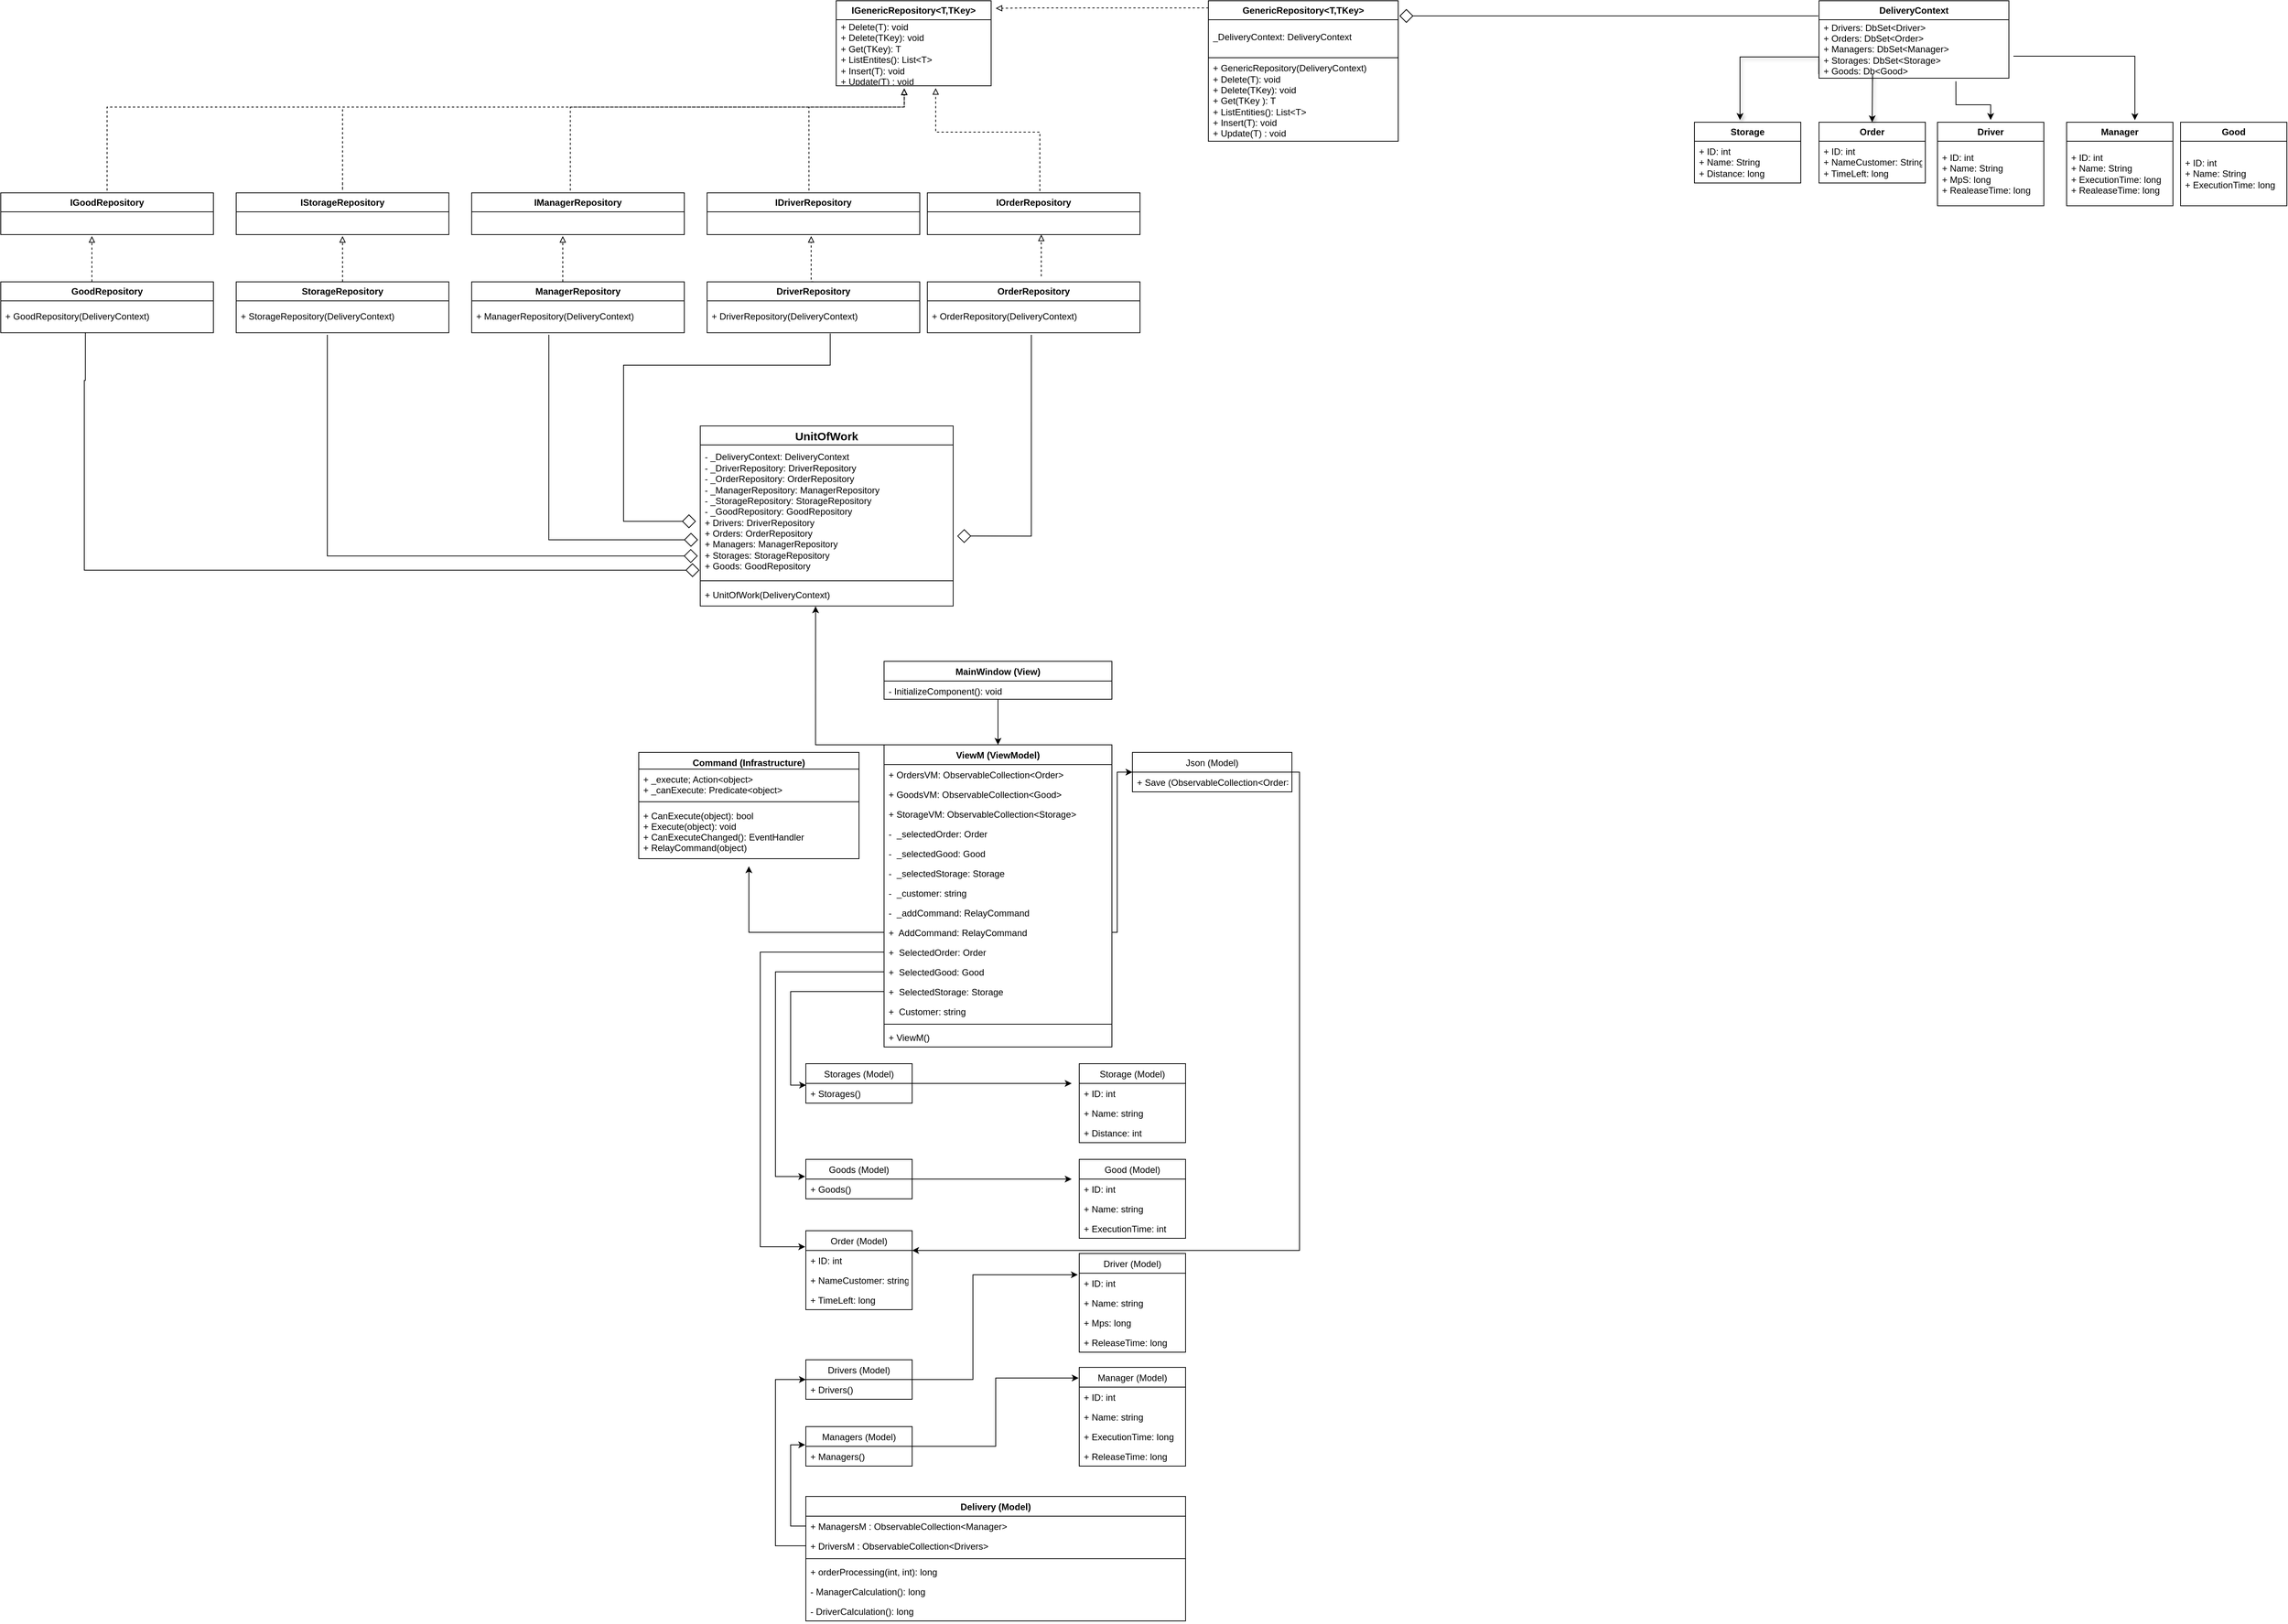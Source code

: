 <mxfile version="13.1.5" type="device"><diagram id="IDqfuJbk59jp3koAjLAE" name="Page-1"><mxGraphModel dx="2317" dy="652" grid="1" gridSize="10" guides="1" tooltips="1" connect="1" arrows="1" fold="1" page="1" pageScale="1" pageWidth="827" pageHeight="1169" math="0" shadow="0"><root><mxCell id="0"/><mxCell id="1" parent="0"/><mxCell id="MMG9Nw7POuybrN1WXf8i-3" value="" style="edgeStyle=orthogonalEdgeStyle;rounded=0;orthogonalLoop=1;jettySize=auto;html=1;entryX=0.5;entryY=0;entryDx=0;entryDy=0;" parent="1" source="MMG9Nw7POuybrN1WXf8i-5" target="MMG9Nw7POuybrN1WXf8i-13" edge="1"><mxGeometry relative="1" as="geometry"><mxPoint x="560" y="960" as="targetPoint"/></mxGeometry></mxCell><mxCell id="MMG9Nw7POuybrN1WXf8i-4" value="" style="edgeStyle=orthogonalEdgeStyle;rounded=0;orthogonalLoop=1;jettySize=auto;html=1;exitX=0;exitY=0.5;exitDx=0;exitDy=0;" parent="1" source="MMG9Nw7POuybrN1WXf8i-22" edge="1"><mxGeometry relative="1" as="geometry"><mxPoint x="445" y="1150" as="targetPoint"/><Array as="points"><mxPoint x="445" y="1237"/></Array></mxGeometry></mxCell><mxCell id="MMG9Nw7POuybrN1WXf8i-11" style="edgeStyle=orthogonalEdgeStyle;rounded=0;orthogonalLoop=1;jettySize=auto;html=1;entryX=-0.014;entryY=0.077;entryDx=0;entryDy=0;entryPerimeter=0;" parent="1" source="MMG9Nw7POuybrN1WXf8i-58" target="MMG9Nw7POuybrN1WXf8i-36" edge="1"><mxGeometry relative="1" as="geometry"><mxPoint x="820" y="1720" as="targetPoint"/><Array as="points"><mxPoint x="740" y="1826"/><mxPoint x="740" y="1688"/></Array></mxGeometry></mxCell><mxCell id="MMG9Nw7POuybrN1WXf8i-12" style="edgeStyle=orthogonalEdgeStyle;rounded=0;orthogonalLoop=1;jettySize=auto;html=1;entryX=-0.006;entryY=0.108;entryDx=0;entryDy=0;entryPerimeter=0;" parent="1" source="MMG9Nw7POuybrN1WXf8i-56" target="MMG9Nw7POuybrN1WXf8i-40" edge="1"><mxGeometry relative="1" as="geometry"/></mxCell><mxCell id="MMG9Nw7POuybrN1WXf8i-29" style="edgeStyle=orthogonalEdgeStyle;rounded=0;orthogonalLoop=1;jettySize=auto;html=1;entryX=-0.006;entryY=-0.132;entryDx=0;entryDy=0;entryPerimeter=0;" parent="1" source="MMG9Nw7POuybrN1WXf8i-24" target="MMG9Nw7POuybrN1WXf8i-75" edge="1"><mxGeometry relative="1" as="geometry"><Array as="points"><mxPoint x="480" y="1289"/><mxPoint x="480" y="1559"/></Array></mxGeometry></mxCell><mxCell id="MMG9Nw7POuybrN1WXf8i-30" style="edgeStyle=orthogonalEdgeStyle;rounded=0;orthogonalLoop=1;jettySize=auto;html=1;entryX=0.002;entryY=0.088;entryDx=0;entryDy=0;entryPerimeter=0;" parent="1" source="MMG9Nw7POuybrN1WXf8i-25" target="MMG9Nw7POuybrN1WXf8i-68" edge="1"><mxGeometry relative="1" as="geometry"/></mxCell><mxCell id="MMG9Nw7POuybrN1WXf8i-45" style="edgeStyle=orthogonalEdgeStyle;rounded=0;orthogonalLoop=1;jettySize=auto;html=1;entryX=-0.006;entryY=-0.187;entryDx=0;entryDy=0;entryPerimeter=0;" parent="1" source="MMG9Nw7POuybrN1WXf8i-23" target="MMG9Nw7POuybrN1WXf8i-61" edge="1"><mxGeometry relative="1" as="geometry"><Array as="points"><mxPoint x="460" y="1263"/><mxPoint x="460" y="1651"/></Array></mxGeometry></mxCell><mxCell id="MMG9Nw7POuybrN1WXf8i-46" style="edgeStyle=orthogonalEdgeStyle;rounded=0;orthogonalLoop=1;jettySize=auto;html=1;entryX=1;entryY=0.25;entryDx=0;entryDy=0;" parent="1" source="MMG9Nw7POuybrN1WXf8i-47" target="MMG9Nw7POuybrN1WXf8i-60" edge="1"><mxGeometry relative="1" as="geometry"><mxPoint x="1170" y="1640" as="targetPoint"/><Array as="points"><mxPoint x="1170" y="1026"/><mxPoint x="1170" y="1656"/></Array></mxGeometry></mxCell><mxCell id="MMG9Nw7POuybrN1WXf8i-64" style="edgeStyle=orthogonalEdgeStyle;rounded=0;orthogonalLoop=1;jettySize=auto;html=1;entryX=0;entryY=0.5;entryDx=0;entryDy=0;exitX=0;exitY=0.5;exitDx=0;exitDy=0;" parent="1" source="MMG9Nw7POuybrN1WXf8i-51" target="MMG9Nw7POuybrN1WXf8i-58" edge="1"><mxGeometry relative="1" as="geometry"><Array as="points"><mxPoint x="480" y="2045"/><mxPoint x="480" y="1826"/></Array></mxGeometry></mxCell><mxCell id="MMG9Nw7POuybrN1WXf8i-65" style="edgeStyle=orthogonalEdgeStyle;rounded=0;orthogonalLoop=1;jettySize=auto;html=1;entryX=-0.006;entryY=-0.077;entryDx=0;entryDy=0;entryPerimeter=0;" parent="1" source="MMG9Nw7POuybrN1WXf8i-50" target="MMG9Nw7POuybrN1WXf8i-57" edge="1"><mxGeometry relative="1" as="geometry"/></mxCell><mxCell id="MMG9Nw7POuybrN1WXf8i-66" style="edgeStyle=orthogonalEdgeStyle;rounded=0;orthogonalLoop=1;jettySize=auto;html=1;" parent="1" source="MMG9Nw7POuybrN1WXf8i-67" edge="1"><mxGeometry relative="1" as="geometry"><mxPoint x="870" y="1436" as="targetPoint"/></mxGeometry></mxCell><mxCell id="MMG9Nw7POuybrN1WXf8i-73" style="edgeStyle=orthogonalEdgeStyle;rounded=0;orthogonalLoop=1;jettySize=auto;html=1;" parent="1" source="MMG9Nw7POuybrN1WXf8i-74" edge="1"><mxGeometry relative="1" as="geometry"><mxPoint x="870" y="1562" as="targetPoint"/></mxGeometry></mxCell><mxCell id="MMG9Nw7POuybrN1WXf8i-76" style="edgeStyle=orthogonalEdgeStyle;rounded=0;orthogonalLoop=1;jettySize=auto;html=1;entryX=0;entryY=0.5;entryDx=0;entryDy=0;" parent="1" source="MMG9Nw7POuybrN1WXf8i-22" target="MMG9Nw7POuybrN1WXf8i-47" edge="1"><mxGeometry relative="1" as="geometry"><Array as="points"><mxPoint x="930" y="1237"/><mxPoint x="930" y="1026"/></Array></mxGeometry></mxCell><mxCell id="MMG9Nw7POuybrN1WXf8i-129" value="Driver" style="html=1;whiteSpace=wrap;swimlane;childLayout=stackLayout;horizontal=1;startSize=26;horizontalStack=0;resizeParent=1;resizeParentMax=0;resizeLast=0;collapsible=0;marginBottom=0;swimlaneFillColor=#ffffff;startSize=25;fontSize=12;fontColor=#000000;spacing=0;strokeOpacity=100;" parent="1" vertex="1"><mxGeometry x="2010" y="170" width="140" height="110" as="geometry"/></mxCell><mxCell id="MMG9Nw7POuybrN1WXf8i-130" value="+ ID: int&lt;br&gt;+ Name: String&lt;br&gt;+ MpS: long&lt;br&gt;+ RealeaseTime: long" style="part=1;html=1;resizeHeight=0;strokeColor=none;fillColor=none;align=left;verticalAlign=middle;spacingLeft=4;spacingRight=4;overflow=hidden;rotatable=0;points=[[0,0.5],[1,0.5]];portConstraint=eastwest;swimlaneFillColor=#ffffff;strokeOpacity=100;fontSize=12;fontColor=#000000;" parent="MMG9Nw7POuybrN1WXf8i-129" vertex="1"><mxGeometry y="25" width="140" height="85" as="geometry"/></mxCell><mxCell id="MMG9Nw7POuybrN1WXf8i-148" value="Manager" style="html=1;whiteSpace=wrap;swimlane;childLayout=stackLayout;horizontal=1;startSize=26;horizontalStack=0;resizeParent=1;resizeParentMax=0;resizeLast=0;collapsible=0;marginBottom=0;swimlaneFillColor=#ffffff;startSize=25;fontSize=12;fontColor=#000000;spacing=0;strokeOpacity=100;" parent="1" vertex="1"><mxGeometry x="2180" y="170" width="140" height="110" as="geometry"/></mxCell><mxCell id="MMG9Nw7POuybrN1WXf8i-149" value="+ ID: int&lt;br&gt;+ Name: String&lt;br&gt;+ ExecutionTime: long&lt;br&gt;+ RealeaseTime: long" style="part=1;html=1;resizeHeight=0;strokeColor=none;fillColor=none;align=left;verticalAlign=middle;spacingLeft=4;spacingRight=4;overflow=hidden;rotatable=0;points=[[0,0.5],[1,0.5]];portConstraint=eastwest;swimlaneFillColor=#ffffff;strokeOpacity=100;fontSize=12;fontColor=#000000;" parent="MMG9Nw7POuybrN1WXf8i-148" vertex="1"><mxGeometry y="25" width="140" height="85" as="geometry"/></mxCell><mxCell id="MMG9Nw7POuybrN1WXf8i-173" value="Good" style="html=1;whiteSpace=wrap;swimlane;childLayout=stackLayout;horizontal=1;startSize=26;horizontalStack=0;resizeParent=1;resizeParentMax=0;resizeLast=0;collapsible=0;marginBottom=0;swimlaneFillColor=#ffffff;startSize=25;fontSize=12;fontColor=#000000;spacing=0;strokeOpacity=100;" parent="1" vertex="1"><mxGeometry x="2330" y="170" width="140" height="110" as="geometry"/></mxCell><mxCell id="MMG9Nw7POuybrN1WXf8i-174" value="+ ID: int&lt;br&gt;+ Name: String&lt;br&gt;+ ExecutionTime: long" style="part=1;html=1;resizeHeight=0;strokeColor=none;fillColor=none;align=left;verticalAlign=middle;spacingLeft=4;spacingRight=4;overflow=hidden;rotatable=0;points=[[0,0.5],[1,0.5]];portConstraint=eastwest;swimlaneFillColor=#ffffff;strokeOpacity=100;fontSize=12;fontColor=#000000;" parent="MMG9Nw7POuybrN1WXf8i-173" vertex="1"><mxGeometry y="25" width="140" height="85" as="geometry"/></mxCell><mxCell id="MMG9Nw7POuybrN1WXf8i-86" value="Order" style="html=1;whiteSpace=wrap;swimlane;childLayout=stackLayout;horizontal=1;startSize=26;horizontalStack=0;resizeParent=1;resizeParentMax=0;resizeLast=0;collapsible=0;marginBottom=0;swimlaneFillColor=#ffffff;startSize=25;fontSize=12;fontColor=#000000;spacing=0;strokeOpacity=100;" parent="1" vertex="1"><mxGeometry x="1854" y="170" width="140" height="80" as="geometry"/></mxCell><mxCell id="MMG9Nw7POuybrN1WXf8i-87" value="+ ID: int&lt;br&gt;+ NameCustomer: String&lt;br&gt;+ TimeLeft: long" style="part=1;html=1;resizeHeight=0;strokeColor=none;fillColor=none;align=left;verticalAlign=middle;spacingLeft=4;spacingRight=4;overflow=hidden;rotatable=0;points=[[0,0.5],[1,0.5]];portConstraint=eastwest;swimlaneFillColor=#ffffff;strokeOpacity=100;fontSize=12;fontColor=#000000;" parent="MMG9Nw7POuybrN1WXf8i-86" vertex="1"><mxGeometry y="25" width="140" height="55" as="geometry"/></mxCell><mxCell id="MMG9Nw7POuybrN1WXf8i-122" value="DeliveryContext" style="html=1;whiteSpace=wrap;swimlane;childLayout=stackLayout;horizontal=1;startSize=26;horizontalStack=0;resizeParent=1;resizeParentMax=0;resizeLast=0;collapsible=0;marginBottom=0;swimlaneFillColor=#ffffff;startSize=25;fontSize=12;fontColor=#000000;spacing=0;strokeOpacity=100;" parent="1" vertex="1"><mxGeometry x="1854" y="10" width="250" height="102" as="geometry"/></mxCell><mxCell id="MMG9Nw7POuybrN1WXf8i-123" value="+ Drivers: DbSet&amp;lt;Driver&amp;gt; &lt;br&gt;+ Orders: DbSet&amp;lt;Order&amp;gt; &lt;br&gt;+ Managers: DbSet&amp;lt;Manager&amp;gt;&lt;br&gt;+ Storages: DbSet&amp;lt;Storage&amp;gt;&lt;br&gt;+ Goods: Db&amp;lt;Good&amp;gt;" style="part=1;html=1;resizeHeight=0;strokeColor=none;fillColor=none;align=left;verticalAlign=middle;spacingLeft=4;spacingRight=4;overflow=hidden;rotatable=0;points=[[0,0.5],[1,0.5]];portConstraint=eastwest;swimlaneFillColor=#ffffff;strokeOpacity=100;fontSize=12;fontColor=#000000;" parent="MMG9Nw7POuybrN1WXf8i-122" vertex="1"><mxGeometry y="25" width="250" height="77" as="geometry"/></mxCell><mxCell id="MMG9Nw7POuybrN1WXf8i-162" value="Storage" style="html=1;whiteSpace=wrap;swimlane;childLayout=stackLayout;horizontal=1;startSize=26;horizontalStack=0;resizeParent=1;resizeParentMax=0;resizeLast=0;collapsible=0;marginBottom=0;swimlaneFillColor=#ffffff;startSize=25;fontSize=12;fontColor=#000000;spacing=0;strokeOpacity=100;" parent="1" vertex="1"><mxGeometry x="1690" y="170" width="140" height="80" as="geometry"/></mxCell><mxCell id="MMG9Nw7POuybrN1WXf8i-163" value="+ ID: int&lt;br&gt;+ Name: String&lt;br&gt;+ Distance: long" style="part=1;html=1;resizeHeight=0;strokeColor=none;fillColor=none;align=left;verticalAlign=middle;spacingLeft=4;spacingRight=4;overflow=hidden;rotatable=0;points=[[0,0.5],[1,0.5]];portConstraint=eastwest;swimlaneFillColor=#ffffff;strokeOpacity=100;fontSize=12;fontColor=#000000;" parent="MMG9Nw7POuybrN1WXf8i-162" vertex="1"><mxGeometry y="25" width="140" height="55" as="geometry"/></mxCell><mxCell id="MMG9Nw7POuybrN1WXf8i-5" value="MainWindow (View)" style="swimlane;fontStyle=1;align=center;verticalAlign=top;childLayout=stackLayout;horizontal=1;startSize=26;horizontalStack=0;resizeParent=1;resizeParentMax=0;resizeLast=0;collapsible=1;marginBottom=0;" parent="1" vertex="1"><mxGeometry x="623" y="880" width="300" height="50" as="geometry"/></mxCell><mxCell id="MMG9Nw7POuybrN1WXf8i-6" value="- InitializeComponent(): void" style="text;strokeColor=none;fillColor=none;align=left;verticalAlign=top;spacingLeft=4;spacingRight=4;overflow=hidden;rotatable=0;points=[[0,0.5],[1,0.5]];portConstraint=eastwest;" parent="MMG9Nw7POuybrN1WXf8i-5" vertex="1"><mxGeometry y="26" width="300" height="24" as="geometry"/></mxCell><mxCell id="MMG9Nw7POuybrN1WXf8i-138" value="IManagerRepository" style="html=1;whiteSpace=wrap;swimlane;childLayout=stackLayout;horizontal=1;startSize=26;horizontalStack=0;resizeParent=1;resizeParentMax=0;resizeLast=0;collapsible=0;marginBottom=0;swimlaneFillColor=#ffffff;startSize=25;fontSize=12;fontColor=#000000;spacing=0;strokeOpacity=100;" parent="1" vertex="1"><mxGeometry x="80" y="263" width="280" height="55" as="geometry"/></mxCell><mxCell id="MMG9Nw7POuybrN1WXf8i-152" value="IStorageRepository" style="html=1;whiteSpace=wrap;swimlane;childLayout=stackLayout;horizontal=1;startSize=25;horizontalStack=0;resizeParent=1;resizeParentMax=0;resizeLast=0;collapsible=0;marginBottom=0;swimlaneFillColor=#ffffff;startSize=25;fontSize=12;fontColor=#000000;spacing=0;strokeOpacity=100;" parent="1" vertex="1"><mxGeometry x="-230" y="263" width="280" height="55" as="geometry"/></mxCell><mxCell id="MMG9Nw7POuybrN1WXf8i-165" value="IGoodRepository" style="html=1;whiteSpace=wrap;swimlane;childLayout=stackLayout;horizontal=1;startSize=25;horizontalStack=0;resizeParent=1;resizeParentMax=0;resizeLast=0;collapsible=0;marginBottom=0;swimlaneFillColor=#ffffff;startSize=25;fontSize=12;fontColor=#000000;spacing=0;strokeOpacity=100;" parent="1" vertex="1"><mxGeometry x="-540" y="263" width="280" height="55" as="geometry"/></mxCell><mxCell id="MMG9Nw7POuybrN1WXf8i-7" value="Command (Infrastructure)" style="swimlane;fontStyle=1;align=center;verticalAlign=top;childLayout=stackLayout;horizontal=1;startSize=22;horizontalStack=0;resizeParent=1;resizeParentMax=0;resizeLast=0;collapsible=1;marginBottom=0;" parent="1" vertex="1"><mxGeometry x="300" y="1000" width="290" height="140" as="geometry"><mxRectangle x="97" y="280" width="80" height="22" as="alternateBounds"/></mxGeometry></mxCell><mxCell id="MMG9Nw7POuybrN1WXf8i-8" value="+ _execute; Action&lt;object&gt;&#10;+ _canExecute: Predicate&lt;object&gt;" style="text;strokeColor=none;fillColor=none;align=left;verticalAlign=top;spacingLeft=4;spacingRight=4;overflow=hidden;rotatable=0;points=[[0,0.5],[1,0.5]];portConstraint=eastwest;" parent="MMG9Nw7POuybrN1WXf8i-7" vertex="1"><mxGeometry y="22" width="290" height="38" as="geometry"/></mxCell><mxCell id="MMG9Nw7POuybrN1WXf8i-9" value="" style="line;strokeWidth=1;fillColor=none;align=left;verticalAlign=middle;spacingTop=-1;spacingLeft=3;spacingRight=3;rotatable=0;labelPosition=right;points=[];portConstraint=eastwest;" parent="MMG9Nw7POuybrN1WXf8i-7" vertex="1"><mxGeometry y="60" width="290" height="10" as="geometry"/></mxCell><mxCell id="MMG9Nw7POuybrN1WXf8i-10" value="+ CanExecute(object): bool&#10;+ Execute(object): void&#10;+ CanExecuteChanged(): EventHandler&#10;+ RelayCommand(object)" style="text;strokeColor=none;fillColor=none;align=left;verticalAlign=top;spacingLeft=4;spacingRight=4;overflow=hidden;rotatable=0;points=[[0,0.5],[1,0.5]];portConstraint=eastwest;" parent="MMG9Nw7POuybrN1WXf8i-7" vertex="1"><mxGeometry y="70" width="290" height="70" as="geometry"/></mxCell><mxCell id="MMG9Nw7POuybrN1WXf8i-128" style="edgeStyle=orthogonalEdgeStyle;rounded=0;orthogonalLoop=1;jettySize=auto;html=1;exitX=0;exitY=0;exitDx=0;exitDy=0;entryX=0.456;entryY=1.016;entryDx=0;entryDy=0;entryPerimeter=0;" parent="1" source="MMG9Nw7POuybrN1WXf8i-13" target="MMG9Nw7POuybrN1WXf8i-100" edge="1"><mxGeometry relative="1" as="geometry"><Array as="points"><mxPoint x="533" y="990"/></Array></mxGeometry></mxCell><mxCell id="MMG9Nw7POuybrN1WXf8i-141" value="ManagerRepository" style="html=1;whiteSpace=wrap;swimlane;childLayout=stackLayout;horizontal=1;startSize=26;horizontalStack=0;resizeParent=1;resizeParentMax=0;resizeLast=0;collapsible=0;marginBottom=0;swimlaneFillColor=#ffffff;startSize=25;fontSize=12;fontColor=#000000;spacing=0;strokeOpacity=100;" parent="1" vertex="1"><mxGeometry x="80" y="380.2" width="280" height="67" as="geometry"/></mxCell><mxCell id="MMG9Nw7POuybrN1WXf8i-144" value="+  ManagerRepository(DeliveryContext)" style="part=1;html=1;resizeHeight=0;strokeColor=none;fillColor=none;align=left;verticalAlign=middle;spacingLeft=4;spacingRight=4;overflow=hidden;rotatable=0;points=[[0,0.5],[1,0.5]];portConstraint=eastwest;swimlaneFillColor=#ffffff;strokeOpacity=100;fontSize=12;fontColor=#000000;" parent="MMG9Nw7POuybrN1WXf8i-141" vertex="1"><mxGeometry y="25" width="280" height="42" as="geometry"/></mxCell><mxCell id="MMG9Nw7POuybrN1WXf8i-155" value="StorageRepository" style="html=1;whiteSpace=wrap;swimlane;childLayout=stackLayout;horizontal=1;startSize=26;horizontalStack=0;resizeParent=1;resizeParentMax=0;resizeLast=0;collapsible=0;marginBottom=0;swimlaneFillColor=#ffffff;startSize=25;fontSize=12;fontColor=#000000;spacing=0;strokeOpacity=100;" parent="1" vertex="1"><mxGeometry x="-230" y="380.2" width="280" height="67" as="geometry"/></mxCell><mxCell id="MMG9Nw7POuybrN1WXf8i-158" value="+  StorageRepository(DeliveryContext)" style="part=1;html=1;resizeHeight=0;strokeColor=none;fillColor=none;align=left;verticalAlign=middle;spacingLeft=4;spacingRight=4;overflow=hidden;rotatable=0;points=[[0,0.5],[1,0.5]];portConstraint=eastwest;swimlaneFillColor=#ffffff;strokeOpacity=100;fontSize=12;fontColor=#000000;" parent="MMG9Nw7POuybrN1WXf8i-155" vertex="1"><mxGeometry y="25" width="280" height="42" as="geometry"/></mxCell><mxCell id="MMG9Nw7POuybrN1WXf8i-168" value="GoodRepository" style="html=1;whiteSpace=wrap;swimlane;childLayout=stackLayout;horizontal=1;startSize=26;horizontalStack=0;resizeParent=1;resizeParentMax=0;resizeLast=0;collapsible=0;marginBottom=0;swimlaneFillColor=#ffffff;startSize=25;fontSize=12;fontColor=#000000;spacing=0;strokeOpacity=100;" parent="1" vertex="1"><mxGeometry x="-540" y="380.2" width="280" height="67" as="geometry"/></mxCell><mxCell id="MMG9Nw7POuybrN1WXf8i-171" value="+  GoodRepository(DeliveryContext)" style="part=1;html=1;resizeHeight=0;strokeColor=none;fillColor=none;align=left;verticalAlign=middle;spacingLeft=4;spacingRight=4;overflow=hidden;rotatable=0;points=[[0,0.5],[1,0.5]];portConstraint=eastwest;swimlaneFillColor=#ffffff;strokeOpacity=100;fontSize=12;fontColor=#000000;" parent="MMG9Nw7POuybrN1WXf8i-168" vertex="1"><mxGeometry y="25" width="280" height="42" as="geometry"/></mxCell><mxCell id="MMG9Nw7POuybrN1WXf8i-13" value="ViewM (ViewModel)" style="swimlane;fontStyle=1;align=center;verticalAlign=top;childLayout=stackLayout;horizontal=1;startSize=26;horizontalStack=0;resizeParent=1;resizeParentMax=0;resizeLast=0;collapsible=1;marginBottom=0;" parent="1" vertex="1"><mxGeometry x="623" y="990" width="300" height="398" as="geometry"/></mxCell><mxCell id="MMG9Nw7POuybrN1WXf8i-14" value="+ OrdersVM: ObservableCollection&lt;Order&gt;" style="text;strokeColor=none;fillColor=none;align=left;verticalAlign=top;spacingLeft=4;spacingRight=4;overflow=hidden;rotatable=0;points=[[0,0.5],[1,0.5]];portConstraint=eastwest;" parent="MMG9Nw7POuybrN1WXf8i-13" vertex="1"><mxGeometry y="26" width="300" height="26" as="geometry"/></mxCell><mxCell id="MMG9Nw7POuybrN1WXf8i-15" value="+ GoodsVM: ObservableCollection&lt;Good&gt;" style="text;strokeColor=none;fillColor=none;align=left;verticalAlign=top;spacingLeft=4;spacingRight=4;overflow=hidden;rotatable=0;points=[[0,0.5],[1,0.5]];portConstraint=eastwest;" parent="MMG9Nw7POuybrN1WXf8i-13" vertex="1"><mxGeometry y="52" width="300" height="26" as="geometry"/></mxCell><mxCell id="MMG9Nw7POuybrN1WXf8i-16" value="+ StorageVM: ObservableCollection&lt;Storage&gt;" style="text;strokeColor=none;fillColor=none;align=left;verticalAlign=top;spacingLeft=4;spacingRight=4;overflow=hidden;rotatable=0;points=[[0,0.5],[1,0.5]];portConstraint=eastwest;" parent="MMG9Nw7POuybrN1WXf8i-13" vertex="1"><mxGeometry y="78" width="300" height="26" as="geometry"/></mxCell><mxCell id="MMG9Nw7POuybrN1WXf8i-17" value="-  _selectedOrder: Order" style="text;strokeColor=none;fillColor=none;align=left;verticalAlign=top;spacingLeft=4;spacingRight=4;overflow=hidden;rotatable=0;points=[[0,0.5],[1,0.5]];portConstraint=eastwest;" parent="MMG9Nw7POuybrN1WXf8i-13" vertex="1"><mxGeometry y="104" width="300" height="26" as="geometry"/></mxCell><mxCell id="MMG9Nw7POuybrN1WXf8i-18" value="-  _selectedGood: Good" style="text;strokeColor=none;fillColor=none;align=left;verticalAlign=top;spacingLeft=4;spacingRight=4;overflow=hidden;rotatable=0;points=[[0,0.5],[1,0.5]];portConstraint=eastwest;" parent="MMG9Nw7POuybrN1WXf8i-13" vertex="1"><mxGeometry y="130" width="300" height="26" as="geometry"/></mxCell><mxCell id="MMG9Nw7POuybrN1WXf8i-19" value="-  _selectedStorage: Storage" style="text;strokeColor=none;fillColor=none;align=left;verticalAlign=top;spacingLeft=4;spacingRight=4;overflow=hidden;rotatable=0;points=[[0,0.5],[1,0.5]];portConstraint=eastwest;" parent="MMG9Nw7POuybrN1WXf8i-13" vertex="1"><mxGeometry y="156" width="300" height="26" as="geometry"/></mxCell><mxCell id="MMG9Nw7POuybrN1WXf8i-20" value="-  _customer: string" style="text;strokeColor=none;fillColor=none;align=left;verticalAlign=top;spacingLeft=4;spacingRight=4;overflow=hidden;rotatable=0;points=[[0,0.5],[1,0.5]];portConstraint=eastwest;" parent="MMG9Nw7POuybrN1WXf8i-13" vertex="1"><mxGeometry y="182" width="300" height="26" as="geometry"/></mxCell><mxCell id="MMG9Nw7POuybrN1WXf8i-21" value="-  _addCommand: RelayCommand" style="text;strokeColor=none;fillColor=none;align=left;verticalAlign=top;spacingLeft=4;spacingRight=4;overflow=hidden;rotatable=0;points=[[0,0.5],[1,0.5]];portConstraint=eastwest;" parent="MMG9Nw7POuybrN1WXf8i-13" vertex="1"><mxGeometry y="208" width="300" height="26" as="geometry"/></mxCell><mxCell id="MMG9Nw7POuybrN1WXf8i-22" value="+  AddCommand: RelayCommand" style="text;strokeColor=none;fillColor=none;align=left;verticalAlign=top;spacingLeft=4;spacingRight=4;overflow=hidden;rotatable=0;points=[[0,0.5],[1,0.5]];portConstraint=eastwest;" parent="MMG9Nw7POuybrN1WXf8i-13" vertex="1"><mxGeometry y="234" width="300" height="26" as="geometry"/></mxCell><mxCell id="MMG9Nw7POuybrN1WXf8i-23" value="+  SelectedOrder: Order" style="text;strokeColor=none;fillColor=none;align=left;verticalAlign=top;spacingLeft=4;spacingRight=4;overflow=hidden;rotatable=0;points=[[0,0.5],[1,0.5]];portConstraint=eastwest;" parent="MMG9Nw7POuybrN1WXf8i-13" vertex="1"><mxGeometry y="260" width="300" height="26" as="geometry"/></mxCell><mxCell id="MMG9Nw7POuybrN1WXf8i-24" value="+  SelectedGood: Good" style="text;strokeColor=none;fillColor=none;align=left;verticalAlign=top;spacingLeft=4;spacingRight=4;overflow=hidden;rotatable=0;points=[[0,0.5],[1,0.5]];portConstraint=eastwest;" parent="MMG9Nw7POuybrN1WXf8i-13" vertex="1"><mxGeometry y="286" width="300" height="26" as="geometry"/></mxCell><mxCell id="MMG9Nw7POuybrN1WXf8i-25" value="+  SelectedStorage: Storage" style="text;strokeColor=none;fillColor=none;align=left;verticalAlign=top;spacingLeft=4;spacingRight=4;overflow=hidden;rotatable=0;points=[[0,0.5],[1,0.5]];portConstraint=eastwest;" parent="MMG9Nw7POuybrN1WXf8i-13" vertex="1"><mxGeometry y="312" width="300" height="26" as="geometry"/></mxCell><mxCell id="MMG9Nw7POuybrN1WXf8i-26" value="+  Customer: string" style="text;strokeColor=none;fillColor=none;align=left;verticalAlign=top;spacingLeft=4;spacingRight=4;overflow=hidden;rotatable=0;points=[[0,0.5],[1,0.5]];portConstraint=eastwest;" parent="MMG9Nw7POuybrN1WXf8i-13" vertex="1"><mxGeometry y="338" width="300" height="26" as="geometry"/></mxCell><mxCell id="MMG9Nw7POuybrN1WXf8i-27" value="" style="line;strokeWidth=1;fillColor=none;align=left;verticalAlign=middle;spacingTop=-1;spacingLeft=3;spacingRight=3;rotatable=0;labelPosition=right;points=[];portConstraint=eastwest;" parent="MMG9Nw7POuybrN1WXf8i-13" vertex="1"><mxGeometry y="364" width="300" height="8" as="geometry"/></mxCell><mxCell id="MMG9Nw7POuybrN1WXf8i-28" value="+ ViewM()" style="text;strokeColor=none;fillColor=none;align=left;verticalAlign=top;spacingLeft=4;spacingRight=4;overflow=hidden;rotatable=0;points=[[0,0.5],[1,0.5]];portConstraint=eastwest;" parent="MMG9Nw7POuybrN1WXf8i-13" vertex="1"><mxGeometry y="372" width="300" height="26" as="geometry"/></mxCell><mxCell id="MMG9Nw7POuybrN1WXf8i-31" value="Good (Model)" style="swimlane;fontStyle=0;childLayout=stackLayout;horizontal=1;startSize=26;fillColor=none;horizontalStack=0;resizeParent=1;resizeParentMax=0;resizeLast=0;collapsible=1;marginBottom=0;" parent="1" vertex="1"><mxGeometry x="880" y="1536" width="140" height="104" as="geometry"/></mxCell><mxCell id="MMG9Nw7POuybrN1WXf8i-32" value="+ ID: int" style="text;strokeColor=none;fillColor=none;align=left;verticalAlign=top;spacingLeft=4;spacingRight=4;overflow=hidden;rotatable=0;points=[[0,0.5],[1,0.5]];portConstraint=eastwest;" parent="MMG9Nw7POuybrN1WXf8i-31" vertex="1"><mxGeometry y="26" width="140" height="26" as="geometry"/></mxCell><mxCell id="MMG9Nw7POuybrN1WXf8i-33" value="+ Name: string" style="text;strokeColor=none;fillColor=none;align=left;verticalAlign=top;spacingLeft=4;spacingRight=4;overflow=hidden;rotatable=0;points=[[0,0.5],[1,0.5]];portConstraint=eastwest;" parent="MMG9Nw7POuybrN1WXf8i-31" vertex="1"><mxGeometry y="52" width="140" height="26" as="geometry"/></mxCell><mxCell id="MMG9Nw7POuybrN1WXf8i-34" value="+ ExecutionTime: int" style="text;strokeColor=none;fillColor=none;align=left;verticalAlign=top;spacingLeft=4;spacingRight=4;overflow=hidden;rotatable=0;points=[[0,0.5],[1,0.5]];portConstraint=eastwest;" parent="MMG9Nw7POuybrN1WXf8i-31" vertex="1"><mxGeometry y="78" width="140" height="26" as="geometry"/></mxCell><mxCell id="MMG9Nw7POuybrN1WXf8i-118" value="GenericRepository&amp;lt;T,TKey&amp;gt;" style="html=1;whiteSpace=wrap;swimlane;childLayout=stackLayout;horizontal=1;startSize=26;horizontalStack=0;resizeParent=1;resizeParentMax=0;resizeLast=0;collapsible=0;marginBottom=0;swimlaneFillColor=#ffffff;startSize=25;fontSize=12;fontColor=#000000;spacing=0;strokeOpacity=100;" parent="1" vertex="1"><mxGeometry x="1050" y="10" width="250" height="185" as="geometry"/></mxCell><mxCell id="MMG9Nw7POuybrN1WXf8i-119" value="_DeliveryContext: DeliveryContext" style="part=1;html=1;resizeHeight=0;strokeColor=none;fillColor=none;align=left;verticalAlign=middle;spacingLeft=4;spacingRight=4;overflow=hidden;rotatable=0;points=[[0,0.5],[1,0.5]];portConstraint=eastwest;swimlaneFillColor=#ffffff;strokeOpacity=100;fontSize=12;fontColor=#000000;" parent="MMG9Nw7POuybrN1WXf8i-118" vertex="1"><mxGeometry y="25" width="250" height="46" as="geometry"/></mxCell><mxCell id="MMG9Nw7POuybrN1WXf8i-120" value="" style="line;strokeWidth=1;fillColor=none;align=left;verticalAlign=middle;spacingTop=-1;spacingLeft=3;spacingRight=3;rotatable=0;labelPosition=right;points=[];portConstraint=eastwest;" parent="MMG9Nw7POuybrN1WXf8i-118" vertex="1"><mxGeometry y="71" width="250" height="8" as="geometry"/></mxCell><mxCell id="MMG9Nw7POuybrN1WXf8i-121" value="+ GenericRepository(DeliveryContext)&lt;br&gt;+ Delete(T): void&lt;br&gt;+ Delete(TKey): void&lt;br&gt;+ Get(TKey ): T&lt;br&gt;+ ListEntities(): List&amp;lt;T&amp;gt;&lt;br&gt;+ Insert(T): void&lt;br&gt;+ Update(T) : void" style="part=1;html=1;resizeHeight=0;strokeColor=none;fillColor=none;align=left;verticalAlign=middle;spacingLeft=4;spacingRight=4;overflow=hidden;rotatable=0;points=[[0,0.5],[1,0.5]];portConstraint=eastwest;swimlaneFillColor=#ffffff;strokeOpacity=100;fontSize=12;fontColor=#000000;" parent="MMG9Nw7POuybrN1WXf8i-118" vertex="1"><mxGeometry y="79" width="250" height="106" as="geometry"/></mxCell><mxCell id="MMG9Nw7POuybrN1WXf8i-35" value="Driver (Model)" style="swimlane;fontStyle=0;childLayout=stackLayout;horizontal=1;startSize=26;fillColor=none;horizontalStack=0;resizeParent=1;resizeParentMax=0;resizeLast=0;collapsible=1;marginBottom=0;" parent="1" vertex="1"><mxGeometry x="880" y="1660" width="140" height="130" as="geometry"/></mxCell><mxCell id="MMG9Nw7POuybrN1WXf8i-36" value="+ ID: int" style="text;strokeColor=none;fillColor=none;align=left;verticalAlign=top;spacingLeft=4;spacingRight=4;overflow=hidden;rotatable=0;points=[[0,0.5],[1,0.5]];portConstraint=eastwest;" parent="MMG9Nw7POuybrN1WXf8i-35" vertex="1"><mxGeometry y="26" width="140" height="26" as="geometry"/></mxCell><mxCell id="MMG9Nw7POuybrN1WXf8i-37" value="+ Name: string" style="text;strokeColor=none;fillColor=none;align=left;verticalAlign=top;spacingLeft=4;spacingRight=4;overflow=hidden;rotatable=0;points=[[0,0.5],[1,0.5]];portConstraint=eastwest;" parent="MMG9Nw7POuybrN1WXf8i-35" vertex="1"><mxGeometry y="52" width="140" height="26" as="geometry"/></mxCell><mxCell id="MMG9Nw7POuybrN1WXf8i-38" value="+ Mps: long" style="text;strokeColor=none;fillColor=none;align=left;verticalAlign=top;spacingLeft=4;spacingRight=4;overflow=hidden;rotatable=0;points=[[0,0.5],[1,0.5]];portConstraint=eastwest;" parent="MMG9Nw7POuybrN1WXf8i-35" vertex="1"><mxGeometry y="78" width="140" height="26" as="geometry"/></mxCell><mxCell id="MMG9Nw7POuybrN1WXf8i-39" value="+ ReleaseTime: long" style="text;strokeColor=none;fillColor=none;align=left;verticalAlign=top;spacingLeft=4;spacingRight=4;overflow=hidden;rotatable=0;points=[[0,0.5],[1,0.5]];portConstraint=eastwest;" parent="MMG9Nw7POuybrN1WXf8i-35" vertex="1"><mxGeometry y="104" width="140" height="26" as="geometry"/></mxCell><mxCell id="MMG9Nw7POuybrN1WXf8i-40" value="Manager (Model)" style="swimlane;fontStyle=0;childLayout=stackLayout;horizontal=1;startSize=26;fillColor=none;horizontalStack=0;resizeParent=1;resizeParentMax=0;resizeLast=0;collapsible=1;marginBottom=0;" parent="1" vertex="1"><mxGeometry x="880" y="1810" width="140" height="130" as="geometry"/></mxCell><mxCell id="MMG9Nw7POuybrN1WXf8i-41" value="+ ID: int" style="text;strokeColor=none;fillColor=none;align=left;verticalAlign=top;spacingLeft=4;spacingRight=4;overflow=hidden;rotatable=0;points=[[0,0.5],[1,0.5]];portConstraint=eastwest;" parent="MMG9Nw7POuybrN1WXf8i-40" vertex="1"><mxGeometry y="26" width="140" height="26" as="geometry"/></mxCell><mxCell id="MMG9Nw7POuybrN1WXf8i-42" value="+ Name: string" style="text;strokeColor=none;fillColor=none;align=left;verticalAlign=top;spacingLeft=4;spacingRight=4;overflow=hidden;rotatable=0;points=[[0,0.5],[1,0.5]];portConstraint=eastwest;" parent="MMG9Nw7POuybrN1WXf8i-40" vertex="1"><mxGeometry y="52" width="140" height="26" as="geometry"/></mxCell><mxCell id="MMG9Nw7POuybrN1WXf8i-43" value="+ ExecutionTime: long" style="text;strokeColor=none;fillColor=none;align=left;verticalAlign=top;spacingLeft=4;spacingRight=4;overflow=hidden;rotatable=0;points=[[0,0.5],[1,0.5]];portConstraint=eastwest;" parent="MMG9Nw7POuybrN1WXf8i-40" vertex="1"><mxGeometry y="78" width="140" height="26" as="geometry"/></mxCell><mxCell id="MMG9Nw7POuybrN1WXf8i-44" value="+ ReleaseTime: long" style="text;strokeColor=none;fillColor=none;align=left;verticalAlign=top;spacingLeft=4;spacingRight=4;overflow=hidden;rotatable=0;points=[[0,0.5],[1,0.5]];portConstraint=eastwest;" parent="MMG9Nw7POuybrN1WXf8i-40" vertex="1"><mxGeometry y="104" width="140" height="26" as="geometry"/></mxCell><mxCell id="MMG9Nw7POuybrN1WXf8i-47" value="Json (Model)" style="swimlane;fontStyle=0;childLayout=stackLayout;horizontal=1;startSize=26;fillColor=none;horizontalStack=0;resizeParent=1;resizeParentMax=0;resizeLast=0;collapsible=1;marginBottom=0;" parent="1" vertex="1"><mxGeometry x="950" y="1000" width="210" height="52" as="geometry"/></mxCell><mxCell id="MMG9Nw7POuybrN1WXf8i-48" value="+ Save (ObservableCollection&lt;Order&gt;)" style="text;strokeColor=none;fillColor=none;align=left;verticalAlign=top;spacingLeft=4;spacingRight=4;overflow=hidden;rotatable=0;points=[[0,0.5],[1,0.5]];portConstraint=eastwest;" parent="MMG9Nw7POuybrN1WXf8i-47" vertex="1"><mxGeometry y="26" width="210" height="26" as="geometry"/></mxCell><mxCell id="MMG9Nw7POuybrN1WXf8i-97" value="UnitOfWork" style="html=1;whiteSpace=wrap;swimlane;childLayout=stackLayout;horizontal=1;startSize=26;horizontalStack=0;resizeParent=1;resizeParentMax=0;resizeLast=0;collapsible=0;marginBottom=0;swimlaneFillColor=#ffffff;startSize=25;fontSize=15;fontColor=#000000;spacing=0;strokeOpacity=100;" parent="1" vertex="1"><mxGeometry x="381" y="570" width="333" height="237.2" as="geometry"/></mxCell><mxCell id="MMG9Nw7POuybrN1WXf8i-98" value="- _DeliveryContext: DeliveryContext&lt;br&gt;- _DriverRepository: DriverRepository&lt;br&gt;- _OrderRepository: OrderRepository&lt;br&gt;- _ManagerRepository: ManagerRepository&lt;br&gt;- _StorageRepository: StorageRepository&lt;br&gt;- _GoodRepository: GoodRepository&lt;br&gt;+  Drivers: DriverRepository&lt;br&gt;+  Orders: OrderRepository&lt;br&gt;+ Managers: ManagerRepository&lt;br&gt;+ Storages: StorageRepository&lt;br&gt;+ Goods: GoodRepository" style="part=1;html=1;resizeHeight=0;strokeColor=none;fillColor=none;align=left;verticalAlign=middle;spacingLeft=4;spacingRight=4;overflow=hidden;rotatable=0;points=[[0,0.5],[1,0.5]];portConstraint=eastwest;swimlaneFillColor=#ffffff;strokeOpacity=100;fontSize=12;fontColor=#000000;" parent="MMG9Nw7POuybrN1WXf8i-97" vertex="1"><mxGeometry y="25" width="333" height="175" as="geometry"/></mxCell><mxCell id="MMG9Nw7POuybrN1WXf8i-99" value="" style="line;strokeWidth=1;fillColor=none;align=left;verticalAlign=middle;spacingTop=-1;spacingLeft=3;spacingRight=3;rotatable=0;labelPosition=right;points=[];portConstraint=eastwest;" parent="MMG9Nw7POuybrN1WXf8i-97" vertex="1"><mxGeometry y="200" width="333" height="8" as="geometry"/></mxCell><mxCell id="MMG9Nw7POuybrN1WXf8i-100" value="+ UnitOfWork(DeliveryContext)" style="part=1;html=1;resizeHeight=0;strokeColor=none;fillColor=none;align=left;verticalAlign=middle;spacingLeft=4;spacingRight=4;overflow=hidden;rotatable=0;points=[[0,0.5],[1,0.5]];portConstraint=eastwest;swimlaneFillColor=#ffffff;strokeOpacity=100;fontSize=12;fontColor=#000000;" parent="MMG9Nw7POuybrN1WXf8i-97" vertex="1"><mxGeometry y="208" width="333" height="29.2" as="geometry"/></mxCell><mxCell id="MMG9Nw7POuybrN1WXf8i-49" value="Delivery (Model)" style="swimlane;fontStyle=1;align=center;verticalAlign=top;childLayout=stackLayout;horizontal=1;startSize=26;horizontalStack=0;resizeParent=1;resizeParentMax=0;resizeLast=0;collapsible=1;marginBottom=0;" parent="1" vertex="1"><mxGeometry x="520" y="1980" width="500" height="164" as="geometry"/></mxCell><mxCell id="MMG9Nw7POuybrN1WXf8i-50" value="+ ManagersM : ObservableCollection&lt;Manager&gt;" style="text;strokeColor=none;fillColor=none;align=left;verticalAlign=top;spacingLeft=4;spacingRight=4;overflow=hidden;rotatable=0;points=[[0,0.5],[1,0.5]];portConstraint=eastwest;" parent="MMG9Nw7POuybrN1WXf8i-49" vertex="1"><mxGeometry y="26" width="500" height="26" as="geometry"/></mxCell><mxCell id="MMG9Nw7POuybrN1WXf8i-51" value="+ DriversM : ObservableCollection&lt;Drivers&gt;" style="text;strokeColor=none;fillColor=none;align=left;verticalAlign=top;spacingLeft=4;spacingRight=4;overflow=hidden;rotatable=0;points=[[0,0.5],[1,0.5]];portConstraint=eastwest;" parent="MMG9Nw7POuybrN1WXf8i-49" vertex="1"><mxGeometry y="52" width="500" height="26" as="geometry"/></mxCell><mxCell id="MMG9Nw7POuybrN1WXf8i-52" value="" style="line;strokeWidth=1;fillColor=none;align=left;verticalAlign=middle;spacingTop=-1;spacingLeft=3;spacingRight=3;rotatable=0;labelPosition=right;points=[];portConstraint=eastwest;" parent="MMG9Nw7POuybrN1WXf8i-49" vertex="1"><mxGeometry y="78" width="500" height="8" as="geometry"/></mxCell><mxCell id="MMG9Nw7POuybrN1WXf8i-53" value="+ orderProcessing(int, int): long" style="text;strokeColor=none;fillColor=none;align=left;verticalAlign=top;spacingLeft=4;spacingRight=4;overflow=hidden;rotatable=0;points=[[0,0.5],[1,0.5]];portConstraint=eastwest;" parent="MMG9Nw7POuybrN1WXf8i-49" vertex="1"><mxGeometry y="86" width="500" height="26" as="geometry"/></mxCell><mxCell id="MMG9Nw7POuybrN1WXf8i-54" value="- ManagerCalculation(): long" style="text;strokeColor=none;fillColor=none;align=left;verticalAlign=top;spacingLeft=4;spacingRight=4;overflow=hidden;rotatable=0;points=[[0,0.5],[1,0.5]];portConstraint=eastwest;" parent="MMG9Nw7POuybrN1WXf8i-49" vertex="1"><mxGeometry y="112" width="500" height="26" as="geometry"/></mxCell><mxCell id="MMG9Nw7POuybrN1WXf8i-55" value="- DriverCalculation(): long" style="text;strokeColor=none;fillColor=none;align=left;verticalAlign=top;spacingLeft=4;spacingRight=4;overflow=hidden;rotatable=0;points=[[0,0.5],[1,0.5]];portConstraint=eastwest;" parent="MMG9Nw7POuybrN1WXf8i-49" vertex="1"><mxGeometry y="138" width="500" height="26" as="geometry"/></mxCell><mxCell id="MMG9Nw7POuybrN1WXf8i-56" value="Managers (Model)" style="swimlane;fontStyle=0;childLayout=stackLayout;horizontal=1;startSize=26;fillColor=none;horizontalStack=0;resizeParent=1;resizeParentMax=0;resizeLast=0;collapsible=1;marginBottom=0;" parent="1" vertex="1"><mxGeometry x="520" y="1888" width="140" height="52" as="geometry"/></mxCell><mxCell id="MMG9Nw7POuybrN1WXf8i-57" value="+ Managers()" style="text;strokeColor=none;fillColor=none;align=left;verticalAlign=top;spacingLeft=4;spacingRight=4;overflow=hidden;rotatable=0;points=[[0,0.5],[1,0.5]];portConstraint=eastwest;" parent="MMG9Nw7POuybrN1WXf8i-56" vertex="1"><mxGeometry y="26" width="140" height="26" as="geometry"/></mxCell><mxCell id="MMG9Nw7POuybrN1WXf8i-58" value="Drivers (Model)" style="swimlane;fontStyle=0;childLayout=stackLayout;horizontal=1;startSize=26;fillColor=none;horizontalStack=0;resizeParent=1;resizeParentMax=0;resizeLast=0;collapsible=1;marginBottom=0;" parent="1" vertex="1"><mxGeometry x="520" y="1800" width="140" height="52" as="geometry"/></mxCell><mxCell id="MMG9Nw7POuybrN1WXf8i-59" value="+ Drivers()" style="text;strokeColor=none;fillColor=none;align=left;verticalAlign=top;spacingLeft=4;spacingRight=4;overflow=hidden;rotatable=0;points=[[0,0.5],[1,0.5]];portConstraint=eastwest;" parent="MMG9Nw7POuybrN1WXf8i-58" vertex="1"><mxGeometry y="26" width="140" height="26" as="geometry"/></mxCell><mxCell id="MMG9Nw7POuybrN1WXf8i-60" value="Order (Model)" style="swimlane;fontStyle=0;childLayout=stackLayout;horizontal=1;startSize=26;fillColor=none;horizontalStack=0;resizeParent=1;resizeParentMax=0;resizeLast=0;collapsible=1;marginBottom=0;" parent="1" vertex="1"><mxGeometry x="520" y="1630" width="140" height="104" as="geometry"/></mxCell><mxCell id="MMG9Nw7POuybrN1WXf8i-61" value="+ ID: int" style="text;strokeColor=none;fillColor=none;align=left;verticalAlign=top;spacingLeft=4;spacingRight=4;overflow=hidden;rotatable=0;points=[[0,0.5],[1,0.5]];portConstraint=eastwest;" parent="MMG9Nw7POuybrN1WXf8i-60" vertex="1"><mxGeometry y="26" width="140" height="26" as="geometry"/></mxCell><mxCell id="MMG9Nw7POuybrN1WXf8i-62" value="+ NameCustomer: string" style="text;strokeColor=none;fillColor=none;align=left;verticalAlign=top;spacingLeft=4;spacingRight=4;overflow=hidden;rotatable=0;points=[[0,0.5],[1,0.5]];portConstraint=eastwest;" parent="MMG9Nw7POuybrN1WXf8i-60" vertex="1"><mxGeometry y="52" width="140" height="26" as="geometry"/></mxCell><mxCell id="MMG9Nw7POuybrN1WXf8i-63" value="+ TimeLeft: long" style="text;strokeColor=none;fillColor=none;align=left;verticalAlign=top;spacingLeft=4;spacingRight=4;overflow=hidden;rotatable=0;points=[[0,0.5],[1,0.5]];portConstraint=eastwest;" parent="MMG9Nw7POuybrN1WXf8i-60" vertex="1"><mxGeometry y="78" width="140" height="26" as="geometry"/></mxCell><mxCell id="MMG9Nw7POuybrN1WXf8i-67" value="Storages (Model)" style="swimlane;fontStyle=0;childLayout=stackLayout;horizontal=1;startSize=26;fillColor=none;horizontalStack=0;resizeParent=1;resizeParentMax=0;resizeLast=0;collapsible=1;marginBottom=0;" parent="1" vertex="1"><mxGeometry x="520" y="1410" width="140" height="52" as="geometry"/></mxCell><mxCell id="MMG9Nw7POuybrN1WXf8i-68" value="+ Storages()" style="text;strokeColor=none;fillColor=none;align=left;verticalAlign=top;spacingLeft=4;spacingRight=4;overflow=hidden;rotatable=0;points=[[0,0.5],[1,0.5]];portConstraint=eastwest;" parent="MMG9Nw7POuybrN1WXf8i-67" vertex="1"><mxGeometry y="26" width="140" height="26" as="geometry"/></mxCell><mxCell id="MMG9Nw7POuybrN1WXf8i-69" value="Storage (Model)" style="swimlane;fontStyle=0;childLayout=stackLayout;horizontal=1;startSize=26;fillColor=none;horizontalStack=0;resizeParent=1;resizeParentMax=0;resizeLast=0;collapsible=1;marginBottom=0;" parent="1" vertex="1"><mxGeometry x="880" y="1410" width="140" height="104" as="geometry"/></mxCell><mxCell id="MMG9Nw7POuybrN1WXf8i-70" value="+ ID: int" style="text;strokeColor=none;fillColor=none;align=left;verticalAlign=top;spacingLeft=4;spacingRight=4;overflow=hidden;rotatable=0;points=[[0,0.5],[1,0.5]];portConstraint=eastwest;" parent="MMG9Nw7POuybrN1WXf8i-69" vertex="1"><mxGeometry y="26" width="140" height="26" as="geometry"/></mxCell><mxCell id="MMG9Nw7POuybrN1WXf8i-71" value="+ Name: string" style="text;strokeColor=none;fillColor=none;align=left;verticalAlign=top;spacingLeft=4;spacingRight=4;overflow=hidden;rotatable=0;points=[[0,0.5],[1,0.5]];portConstraint=eastwest;" parent="MMG9Nw7POuybrN1WXf8i-69" vertex="1"><mxGeometry y="52" width="140" height="26" as="geometry"/></mxCell><mxCell id="MMG9Nw7POuybrN1WXf8i-72" value="+ Distance: int" style="text;strokeColor=none;fillColor=none;align=left;verticalAlign=top;spacingLeft=4;spacingRight=4;overflow=hidden;rotatable=0;points=[[0,0.5],[1,0.5]];portConstraint=eastwest;" parent="MMG9Nw7POuybrN1WXf8i-69" vertex="1"><mxGeometry y="78" width="140" height="26" as="geometry"/></mxCell><mxCell id="MMG9Nw7POuybrN1WXf8i-74" value="Goods (Model)" style="swimlane;fontStyle=0;childLayout=stackLayout;horizontal=1;startSize=26;fillColor=none;horizontalStack=0;resizeParent=1;resizeParentMax=0;resizeLast=0;collapsible=1;marginBottom=0;" parent="1" vertex="1"><mxGeometry x="520" y="1536" width="140" height="52" as="geometry"/></mxCell><mxCell id="MMG9Nw7POuybrN1WXf8i-75" value="+ Goods()" style="text;strokeColor=none;fillColor=none;align=left;verticalAlign=top;spacingLeft=4;spacingRight=4;overflow=hidden;rotatable=0;points=[[0,0.5],[1,0.5]];portConstraint=eastwest;" parent="MMG9Nw7POuybrN1WXf8i-74" vertex="1"><mxGeometry y="26" width="140" height="26" as="geometry"/></mxCell><UserObject label="" lucidchartObjectId="QAETI~4o2WqE" id="MMG9Nw7POuybrN1WXf8i-101"><mxCell style="html=1;jettySize=18;fontSize=11;strokeOpacity=100;rounded=1;arcSize=0;edgeStyle=orthogonalEdgeStyle;startArrow=none;;endArrow=diamond;endFill=0;endSize=16;;entryX=-0.017;entryY=0.575;entryDx=0;entryDy=0;exitX=0.579;exitY=1.026;exitDx=0;exitDy=0;exitPerimeter=0;entryPerimeter=0;" parent="1" source="MMG9Nw7POuybrN1WXf8i-106" target="MMG9Nw7POuybrN1WXf8i-98" edge="1"><mxGeometry width="100" height="100" relative="1" as="geometry"><Array as="points"><mxPoint x="552" y="490"/><mxPoint x="280" y="490"/><mxPoint x="280" y="696"/></Array><mxPoint x="548" y="502.0" as="sourcePoint"/><mxPoint x="570" y="513" as="targetPoint"/></mxGeometry></mxCell></UserObject><UserObject label="" lucidchartObjectId="QAETI~4o2WqE" id="MMG9Nw7POuybrN1WXf8i-102"><mxCell style="html=1;jettySize=18;fontSize=11;strokeOpacity=100;rounded=1;arcSize=0;edgeStyle=orthogonalEdgeStyle;startArrow=none;;endArrow=diamond;endFill=0;endSize=16;;exitX=0.489;exitY=1.067;exitDx=0;exitDy=0;exitPerimeter=0;entryX=1.016;entryY=0.686;entryDx=0;entryDy=0;entryPerimeter=0;" parent="1" source="MMG9Nw7POuybrN1WXf8i-111" target="MMG9Nw7POuybrN1WXf8i-98" edge="1"><mxGeometry width="100" height="100" relative="1" as="geometry"><Array as="points"><mxPoint x="817" y="715"/></Array><mxPoint x="545.52" y="512.006" as="sourcePoint"/><mxPoint x="770" y="570" as="targetPoint"/></mxGeometry></mxCell></UserObject><UserObject label="" lucidchartObjectId="QAET9FH3.qoa" id="MMG9Nw7POuybrN1WXf8i-107"><mxCell style="html=1;jettySize=18;fontSize=11;strokeOpacity=100;dashed=1;rounded=1;arcSize=0;edgeStyle=orthogonalEdgeStyle;startArrow=none;;endArrow=block;endFill=0;;exitX=0.5;exitY=0;exitDx=0;exitDy=0;" parent="1" source="MMG9Nw7POuybrN1WXf8i-103" edge="1"><mxGeometry width="100" height="100" relative="1" as="geometry"><Array as="points"><mxPoint x="527" y="380"/></Array><mxPoint x="1017" y="-346" as="sourcePoint"/><mxPoint x="527" y="320" as="targetPoint"/></mxGeometry></mxCell></UserObject><UserObject label="" lucidchartObjectId="QAET9FH3.qoa" id="MMG9Nw7POuybrN1WXf8i-112"><mxCell style="html=1;jettySize=18;fontSize=11;strokeOpacity=100;dashed=1;rounded=1;arcSize=0;edgeStyle=orthogonalEdgeStyle;startArrow=none;;endArrow=block;endFill=0;;" parent="1" edge="1"><mxGeometry width="100" height="100" relative="1" as="geometry"><Array as="points"><mxPoint x="830" y="353"/><mxPoint x="830" y="353"/></Array><mxPoint x="830" y="373" as="sourcePoint"/><mxPoint x="830" y="318" as="targetPoint"/></mxGeometry></mxCell></UserObject><UserObject label="" lucidchartObjectId="QAET9FH3.qoa" id="MMG9Nw7POuybrN1WXf8i-113"><mxCell style="html=1;jettySize=18;fontSize=11;strokeOpacity=100;dashed=1;rounded=1;arcSize=0;edgeStyle=orthogonalEdgeStyle;startArrow=none;;endArrow=block;endFill=0;;exitX=0.479;exitY=-0.057;entryX=0.439;entryY=1.041;entryPerimeter=0;entryDx=0;entryDy=0;exitDx=0;exitDy=0;exitPerimeter=0;" parent="1" source="MMG9Nw7POuybrN1WXf8i-90" target="MMG9Nw7POuybrN1WXf8i-81" edge="1"><mxGeometry width="100" height="100" relative="1" as="geometry"><Array as="points"><mxPoint x="524" y="150"/><mxPoint x="650" y="150"/></Array><mxPoint x="540" y="390.2" as="sourcePoint"/><mxPoint x="536.92" y="346.99" as="targetPoint"/></mxGeometry></mxCell></UserObject><UserObject label="" lucidchartObjectId="QAET9FH3.qoa" id="MMG9Nw7POuybrN1WXf8i-114"><mxCell style="html=1;jettySize=18;fontSize=11;strokeOpacity=100;dashed=1;rounded=1;arcSize=0;edgeStyle=orthogonalEdgeStyle;startArrow=none;;endArrow=block;endFill=0;;exitX=0.529;exitY=-0.045;exitDx=0;exitDy=0;exitPerimeter=0;entryX=0.642;entryY=1.036;entryDx=0;entryDy=0;entryPerimeter=0;" parent="1" source="MMG9Nw7POuybrN1WXf8i-93" target="MMG9Nw7POuybrN1WXf8i-81" edge="1"><mxGeometry width="100" height="100" relative="1" as="geometry"><Array as="points"><mxPoint x="828" y="183"/><mxPoint x="691" y="183"/></Array><mxPoint x="830" y="253" as="sourcePoint"/><mxPoint x="660" y="130" as="targetPoint"/></mxGeometry></mxCell></UserObject><UserObject label="" lucidchartObjectId="QAET9FH3.qoa" id="MMG9Nw7POuybrN1WXf8i-115"><mxCell style="html=1;jettySize=18;fontSize=11;strokeOpacity=100;dashed=1;rounded=1;arcSize=0;edgeStyle=orthogonalEdgeStyle;startArrow=none;;endArrow=block;endFill=0;;exitX=0.001;exitY=0.051;exitDx=0;exitDy=0;exitPerimeter=0;" parent="1" edge="1" source="MMG9Nw7POuybrN1WXf8i-118"><mxGeometry width="100" height="100" relative="1" as="geometry"><Array as="points"><mxPoint x="810" y="19"/></Array><mxPoint x="1050" y="45" as="sourcePoint"/><mxPoint x="770" y="20" as="targetPoint"/></mxGeometry></mxCell></UserObject><UserObject label="" lucidchartObjectId="QAETI~4o2WqE" id="MMG9Nw7POuybrN1WXf8i-117"><mxCell style="html=1;jettySize=18;fontSize=11;strokeOpacity=100;rounded=1;arcSize=0;edgeStyle=orthogonalEdgeStyle;startArrow=none;;endArrow=diamond;endFill=0;endSize=16;;entryX=1.006;entryY=0.108;entryDx=0;entryDy=0;entryPerimeter=0;" parent="1" target="MMG9Nw7POuybrN1WXf8i-118" edge="1"><mxGeometry width="100" height="100" relative="1" as="geometry"><Array as="points"><mxPoint x="1340" y="30"/><mxPoint x="1340" y="30"/></Array><mxPoint x="1853" y="30" as="sourcePoint"/><mxPoint x="1380" y="76" as="targetPoint"/></mxGeometry></mxCell></UserObject><mxCell id="MMG9Nw7POuybrN1WXf8i-126" style="edgeStyle=orthogonalEdgeStyle;rounded=0;orthogonalLoop=1;jettySize=auto;html=1;shadow=1;fillColor=#FFFFFF;exitX=0.282;exitY=1.051;exitDx=0;exitDy=0;exitPerimeter=0;" parent="1" source="MMG9Nw7POuybrN1WXf8i-123" target="MMG9Nw7POuybrN1WXf8i-86" edge="1"><mxGeometry relative="1" as="geometry"><Array as="points"><mxPoint x="1924" y="107"/><mxPoint x="1924" y="107"/></Array><mxPoint x="1932.25" y="120.175" as="sourcePoint"/></mxGeometry></mxCell><mxCell id="MMG9Nw7POuybrN1WXf8i-78" value="IGenericRepository&amp;lt;T,TKey&amp;gt;" style="html=1;whiteSpace=wrap;swimlane;childLayout=stackLayout;horizontal=1;startSize=26;horizontalStack=0;resizeParent=1;resizeParentMax=0;resizeLast=0;collapsible=0;marginBottom=0;swimlaneFillColor=#ffffff;startSize=25;fontSize=12;fontColor=#000000;spacing=0;strokeOpacity=100;" parent="1" vertex="1"><mxGeometry x="560" y="10" width="204" height="112" as="geometry"/></mxCell><mxCell id="MMG9Nw7POuybrN1WXf8i-81" value="+ Delete(T): void&#10;+ Delete(TKey): void&#10;+ Get(TKey): T&#10;+ ListEntites(): List&amp;lt;T&amp;gt;&#10;+ Insert(T): void&#10;+ Update(T) : void" style="part=1;html=1;resizeHeight=0;strokeColor=none;fillColor=none;align=left;verticalAlign=middle;spacingLeft=4;spacingRight=4;overflow=hidden;rotatable=0;points=[[0,0.5],[1,0.5]];portConstraint=eastwest;swimlaneFillColor=#ffffff;strokeOpacity=100;fontSize=12;fontColor=#000000;" parent="MMG9Nw7POuybrN1WXf8i-78" vertex="1"><mxGeometry y="25" width="204" height="87" as="geometry"/></mxCell><mxCell id="MMG9Nw7POuybrN1WXf8i-90" value="IDriverRepository" style="html=1;whiteSpace=wrap;swimlane;childLayout=stackLayout;horizontal=1;startSize=26;horizontalStack=0;resizeParent=1;resizeParentMax=0;resizeLast=0;collapsible=0;marginBottom=0;swimlaneFillColor=#ffffff;startSize=25;fontSize=12;fontColor=#000000;spacing=0;strokeOpacity=100;" parent="1" vertex="1"><mxGeometry x="390" y="263" width="280" height="55" as="geometry"/></mxCell><mxCell id="MMG9Nw7POuybrN1WXf8i-93" value="IOrderRepository" style="html=1;whiteSpace=wrap;swimlane;childLayout=stackLayout;horizontal=1;startSize=25;horizontalStack=0;resizeParent=1;resizeParentMax=0;resizeLast=0;collapsible=0;marginBottom=0;swimlaneFillColor=#ffffff;startSize=25;fontSize=12;fontColor=#000000;spacing=0;strokeOpacity=100;" parent="1" vertex="1"><mxGeometry x="680" y="263" width="280" height="55" as="geometry"/></mxCell><mxCell id="MMG9Nw7POuybrN1WXf8i-103" value="DriverRepository" style="html=1;whiteSpace=wrap;swimlane;childLayout=stackLayout;horizontal=1;startSize=26;horizontalStack=0;resizeParent=1;resizeParentMax=0;resizeLast=0;collapsible=0;marginBottom=0;swimlaneFillColor=#ffffff;startSize=25;fontSize=12;fontColor=#000000;spacing=0;strokeOpacity=100;" parent="1" vertex="1"><mxGeometry x="390" y="380.2" width="280" height="67" as="geometry"/></mxCell><mxCell id="MMG9Nw7POuybrN1WXf8i-106" value="+  DriverRepository(DeliveryContext)" style="part=1;html=1;resizeHeight=0;strokeColor=none;fillColor=none;align=left;verticalAlign=middle;spacingLeft=4;spacingRight=4;overflow=hidden;rotatable=0;points=[[0,0.5],[1,0.5]];portConstraint=eastwest;swimlaneFillColor=#ffffff;strokeOpacity=100;fontSize=12;fontColor=#000000;" parent="MMG9Nw7POuybrN1WXf8i-103" vertex="1"><mxGeometry y="25" width="280" height="42" as="geometry"/></mxCell><mxCell id="MMG9Nw7POuybrN1WXf8i-108" value="OrderRepository" style="html=1;whiteSpace=wrap;swimlane;childLayout=stackLayout;horizontal=1;startSize=26;horizontalStack=0;resizeParent=1;resizeParentMax=0;resizeLast=0;collapsible=0;marginBottom=0;swimlaneFillColor=#ffffff;startSize=25;fontSize=12;fontColor=#000000;spacing=0;strokeOpacity=100;" parent="1" vertex="1"><mxGeometry x="680" y="380.2" width="280" height="67" as="geometry"/></mxCell><mxCell id="MMG9Nw7POuybrN1WXf8i-111" value="+  OrderRepository(DeliveryContext)" style="part=1;html=1;resizeHeight=0;strokeColor=none;fillColor=none;align=left;verticalAlign=middle;spacingLeft=4;spacingRight=4;overflow=hidden;rotatable=0;points=[[0,0.5],[1,0.5]];portConstraint=eastwest;swimlaneFillColor=#ffffff;strokeOpacity=100;fontSize=12;fontColor=#000000;" parent="MMG9Nw7POuybrN1WXf8i-108" vertex="1"><mxGeometry y="25" width="280" height="42" as="geometry"/></mxCell><mxCell id="MMG9Nw7POuybrN1WXf8i-133" style="edgeStyle=orthogonalEdgeStyle;rounded=0;orthogonalLoop=1;jettySize=auto;html=1;exitX=0.721;exitY=1.054;exitDx=0;exitDy=0;exitPerimeter=0;" parent="1" source="MMG9Nw7POuybrN1WXf8i-123" edge="1"><mxGeometry relative="1" as="geometry"><mxPoint x="2190" y="117" as="sourcePoint"/><mxPoint x="2080" y="167" as="targetPoint"/><Array as="points"><mxPoint x="2034" y="147"/><mxPoint x="2080" y="147"/></Array></mxGeometry></mxCell><UserObject label="" lucidchartObjectId="QAET9FH3.qoa" id="MMG9Nw7POuybrN1WXf8i-145"><mxCell style="html=1;jettySize=18;fontSize=11;strokeOpacity=100;dashed=1;rounded=1;arcSize=0;edgeStyle=orthogonalEdgeStyle;startArrow=none;;endArrow=block;endFill=0;;" parent="1" edge="1"><mxGeometry width="100" height="100" relative="1" as="geometry"><Array as="points"><mxPoint x="200" y="380"/><mxPoint x="200" y="337"/></Array><mxPoint x="200" y="380" as="sourcePoint"/><mxPoint x="200" y="320" as="targetPoint"/></mxGeometry></mxCell></UserObject><UserObject label="" lucidchartObjectId="QAETI~4o2WqE" id="MMG9Nw7POuybrN1WXf8i-147"><mxCell style="html=1;jettySize=18;fontSize=11;strokeOpacity=100;rounded=1;arcSize=0;edgeStyle=orthogonalEdgeStyle;startArrow=none;;endArrow=diamond;endFill=0;endSize=16;;exitX=0.363;exitY=1.065;exitDx=0;exitDy=0;exitPerimeter=0;" parent="1" source="MMG9Nw7POuybrN1WXf8i-144" edge="1"><mxGeometry width="100" height="100" relative="1" as="geometry"><Array as="points"><mxPoint x="182" y="720"/></Array><mxPoint x="548" y="502.0" as="sourcePoint"/><mxPoint x="378" y="720" as="targetPoint"/></mxGeometry></mxCell></UserObject><mxCell id="MMG9Nw7POuybrN1WXf8i-151" style="edgeStyle=orthogonalEdgeStyle;rounded=0;orthogonalLoop=1;jettySize=auto;html=1;entryX=0.642;entryY=-0.025;entryDx=0;entryDy=0;entryPerimeter=0;" parent="1" target="MMG9Nw7POuybrN1WXf8i-148" edge="1"><mxGeometry relative="1" as="geometry"><mxPoint x="2110" y="83" as="sourcePoint"/><mxPoint x="2080" y="157" as="targetPoint"/><Array as="points"><mxPoint x="2270" y="83"/></Array></mxGeometry></mxCell><UserObject label="" lucidchartObjectId="QAET9FH3.qoa" id="MMG9Nw7POuybrN1WXf8i-160"><mxCell style="html=1;jettySize=18;fontSize=11;strokeOpacity=100;dashed=1;rounded=1;arcSize=0;edgeStyle=orthogonalEdgeStyle;startArrow=none;;endArrow=block;endFill=0;;" parent="1" edge="1"><mxGeometry width="100" height="100" relative="1" as="geometry"><Array as="points"><mxPoint x="-420" y="380"/></Array><mxPoint x="-420" y="380" as="sourcePoint"/><mxPoint x="-420" y="320" as="targetPoint"/></mxGeometry></mxCell></UserObject><UserObject label="" lucidchartObjectId="QAETI~4o2WqE" id="MMG9Nw7POuybrN1WXf8i-161"><mxCell style="html=1;jettySize=18;fontSize=11;strokeOpacity=100;rounded=1;arcSize=0;edgeStyle=orthogonalEdgeStyle;startArrow=none;;endArrow=diamond;endFill=0;endSize=16;;entryX=-0.01;entryY=0.836;entryDx=0;entryDy=0;entryPerimeter=0;" parent="1" target="MMG9Nw7POuybrN1WXf8i-98" edge="1"><mxGeometry width="100" height="100" relative="1" as="geometry"><Array as="points"><mxPoint x="-110" y="741"/></Array><mxPoint x="-110" y="450" as="sourcePoint"/><mxPoint x="200" y="740" as="targetPoint"/></mxGeometry></mxCell></UserObject><mxCell id="MMG9Nw7POuybrN1WXf8i-164" style="edgeStyle=orthogonalEdgeStyle;rounded=0;orthogonalLoop=1;jettySize=auto;html=1;shadow=1;fillColor=#FFFFFF;exitX=-0.001;exitY=0.93;exitDx=0;exitDy=0;exitPerimeter=0;" parent="1" source="MMG9Nw7POuybrN1WXf8i-123" edge="1"><mxGeometry relative="1" as="geometry"><Array as="points"><mxPoint x="1854" y="84"/><mxPoint x="1750" y="84"/></Array><mxPoint x="1924.5" y="84.397" as="sourcePoint"/><mxPoint x="1750" y="167" as="targetPoint"/></mxGeometry></mxCell><UserObject label="" lucidchartObjectId="QAETI~4o2WqE" id="MMG9Nw7POuybrN1WXf8i-172"><mxCell style="html=1;jettySize=18;fontSize=11;strokeOpacity=100;rounded=1;arcSize=0;edgeStyle=orthogonalEdgeStyle;startArrow=none;;endArrow=diamond;endFill=0;endSize=16;;exitX=0.398;exitY=0.997;exitDx=0;exitDy=0;exitPerimeter=0;" parent="1" source="MMG9Nw7POuybrN1WXf8i-171" edge="1"><mxGeometry width="100" height="100" relative="1" as="geometry"><Array as="points"><mxPoint x="-429" y="510"/><mxPoint x="-430" y="510"/><mxPoint x="-430" y="760"/></Array><mxPoint x="-110" y="510" as="sourcePoint"/><mxPoint x="380" y="760" as="targetPoint"/></mxGeometry></mxCell></UserObject><UserObject label="" lucidchartObjectId="QAET9FH3.qoa" id="MMG9Nw7POuybrN1WXf8i-175"><mxCell style="html=1;jettySize=18;fontSize=11;strokeOpacity=100;dashed=1;rounded=1;arcSize=0;edgeStyle=orthogonalEdgeStyle;startArrow=none;;endArrow=block;endFill=0;;" parent="1" edge="1"><mxGeometry width="100" height="100" relative="1" as="geometry"><Array as="points"><mxPoint x="-90" y="380"/><mxPoint x="-90" y="320"/></Array><mxPoint x="-90" y="380" as="sourcePoint"/><mxPoint x="-90" y="320" as="targetPoint"/></mxGeometry></mxCell></UserObject><UserObject label="" lucidchartObjectId="QAET9FH3.qoa" id="MMG9Nw7POuybrN1WXf8i-177"><mxCell style="html=1;jettySize=18;fontSize=11;strokeOpacity=100;dashed=1;rounded=1;arcSize=0;edgeStyle=orthogonalEdgeStyle;startArrow=none;;endArrow=block;endFill=0;;exitX=0.464;exitY=-0.057;entryX=0.439;entryY=1.041;entryPerimeter=0;entryDx=0;entryDy=0;exitDx=0;exitDy=0;exitPerimeter=0;" parent="1" source="MMG9Nw7POuybrN1WXf8i-138" target="MMG9Nw7POuybrN1WXf8i-81" edge="1"><mxGeometry width="100" height="100" relative="1" as="geometry"><Array as="points"><mxPoint x="210" y="150"/><mxPoint x="650" y="150"/></Array><mxPoint x="524.12" y="259.865" as="sourcePoint"/><mxPoint x="649.556" y="125.567" as="targetPoint"/></mxGeometry></mxCell></UserObject><UserObject label="" lucidchartObjectId="QAET9FH3.qoa" id="MMG9Nw7POuybrN1WXf8i-178"><mxCell style="html=1;jettySize=18;fontSize=11;strokeOpacity=100;dashed=1;rounded=1;arcSize=0;edgeStyle=orthogonalEdgeStyle;startArrow=none;;endArrow=block;endFill=0;;entryX=0.439;entryY=1.041;entryPerimeter=0;entryDx=0;entryDy=0;" parent="1" target="MMG9Nw7POuybrN1WXf8i-81" edge="1"><mxGeometry width="100" height="100" relative="1" as="geometry"><Array as="points"><mxPoint x="-90" y="260"/><mxPoint x="-90" y="150"/><mxPoint x="650" y="150"/></Array><mxPoint x="-90" y="250" as="sourcePoint"/><mxPoint x="649.556" y="125.567" as="targetPoint"/></mxGeometry></mxCell></UserObject><UserObject label="" lucidchartObjectId="QAET9FH3.qoa" id="MMG9Nw7POuybrN1WXf8i-179"><mxCell style="html=1;jettySize=18;fontSize=11;strokeOpacity=100;dashed=1;rounded=1;arcSize=0;edgeStyle=orthogonalEdgeStyle;startArrow=none;;endArrow=block;endFill=0;;entryX=0.439;entryY=1.041;entryPerimeter=0;entryDx=0;entryDy=0;" parent="1" target="MMG9Nw7POuybrN1WXf8i-81" edge="1"><mxGeometry width="100" height="100" relative="1" as="geometry"><Array as="points"><mxPoint x="-400" y="150"/><mxPoint x="650" y="150"/></Array><mxPoint x="-400" y="260" as="sourcePoint"/><mxPoint x="649.556" y="125.567" as="targetPoint"/></mxGeometry></mxCell></UserObject></root></mxGraphModel></diagram></mxfile>